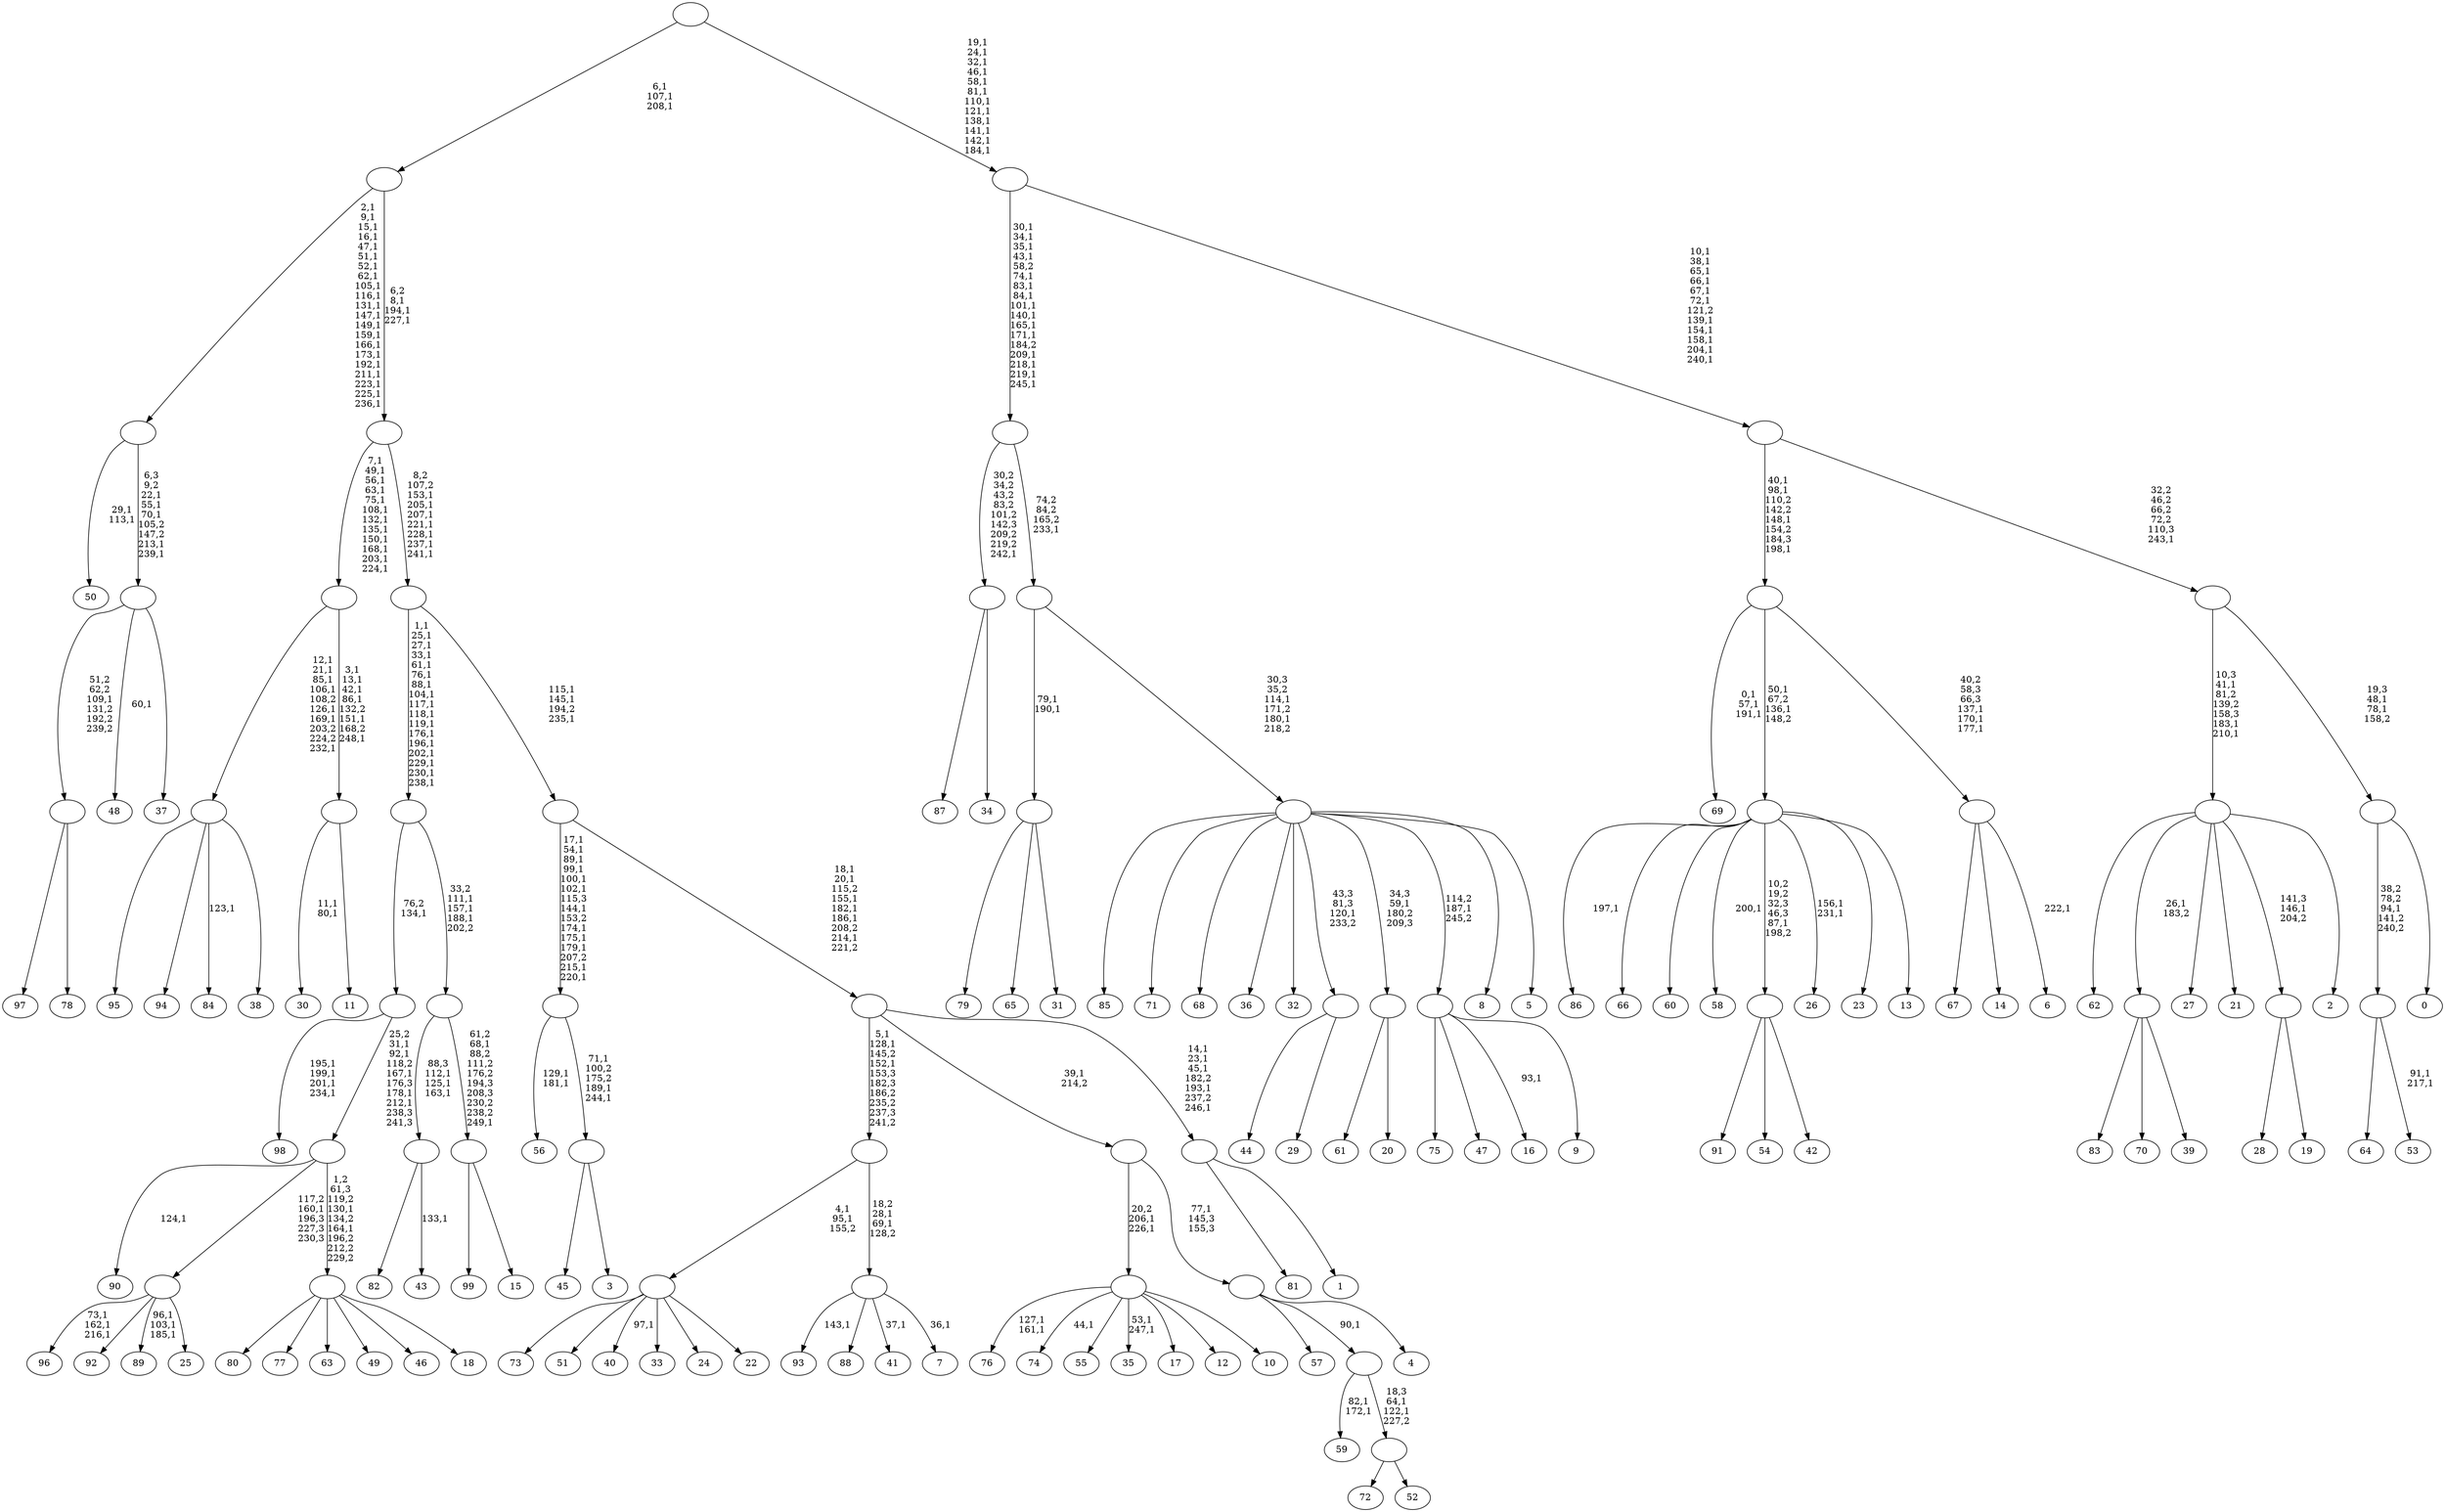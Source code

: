digraph T {
	350 [label="99"]
	349 [label="98"]
	344 [label="97"]
	343 [label="96"]
	339 [label="95"]
	338 [label="94"]
	337 [label="93"]
	335 [label="92"]
	334 [label="91"]
	333 [label="90"]
	331 [label="89"]
	327 [label="88"]
	326 [label="87"]
	325 [label="86"]
	323 [label="85"]
	322 [label="84"]
	320 [label="83"]
	319 [label="82"]
	318 [label="81"]
	317 [label="80"]
	316 [label="79"]
	315 [label="78"]
	314 [label=""]
	313 [label="77"]
	312 [label="76"]
	309 [label="75"]
	308 [label="74"]
	306 [label="73"]
	305 [label="72"]
	304 [label="71"]
	303 [label="70"]
	302 [label="69"]
	298 [label="68"]
	297 [label="67"]
	296 [label="66"]
	295 [label="65"]
	294 [label="64"]
	293 [label="63"]
	292 [label="62"]
	291 [label="61"]
	290 [label="60"]
	289 [label="59"]
	286 [label="58"]
	284 [label="57"]
	283 [label="56"]
	280 [label="55"]
	279 [label="54"]
	278 [label="53"]
	275 [label=""]
	274 [label="52"]
	273 [label=""]
	271 [label=""]
	270 [label="51"]
	269 [label="50"]
	266 [label="49"]
	265 [label="48"]
	263 [label="47"]
	262 [label="46"]
	261 [label="45"]
	260 [label="44"]
	259 [label="43"]
	257 [label=""]
	254 [label="42"]
	253 [label=""]
	252 [label="41"]
	250 [label="40"]
	248 [label="39"]
	247 [label=""]
	246 [label="38"]
	245 [label=""]
	238 [label="37"]
	237 [label=""]
	232 [label=""]
	211 [label="36"]
	210 [label="35"]
	207 [label="34"]
	206 [label=""]
	205 [label="33"]
	204 [label="32"]
	203 [label="31"]
	202 [label=""]
	200 [label="30"]
	197 [label="29"]
	196 [label=""]
	195 [label="28"]
	194 [label="27"]
	193 [label="26"]
	190 [label="25"]
	189 [label=""]
	188 [label="24"]
	187 [label="23"]
	186 [label="22"]
	185 [label=""]
	183 [label="21"]
	182 [label="20"]
	181 [label=""]
	180 [label="19"]
	179 [label=""]
	178 [label="18"]
	177 [label=""]
	175 [label=""]
	170 [label=""]
	169 [label="17"]
	168 [label="16"]
	166 [label="15"]
	165 [label=""]
	163 [label=""]
	160 [label=""]
	143 [label="14"]
	142 [label="13"]
	141 [label=""]
	139 [label="12"]
	138 [label="11"]
	137 [label=""]
	131 [label=""]
	119 [label="10"]
	118 [label=""]
	116 [label="9"]
	115 [label=""]
	114 [label="8"]
	113 [label="7"]
	111 [label=""]
	109 [label=""]
	106 [label="6"]
	104 [label=""]
	101 [label=""]
	97 [label="5"]
	96 [label=""]
	94 [label=""]
	93 [label=""]
	78 [label="4"]
	77 [label=""]
	76 [label=""]
	75 [label="3"]
	74 [label=""]
	71 [label=""]
	59 [label="2"]
	58 [label=""]
	55 [label="1"]
	54 [label=""]
	49 [label=""]
	43 [label=""]
	40 [label=""]
	33 [label=""]
	30 [label=""]
	27 [label="0"]
	26 [label=""]
	24 [label=""]
	23 [label=""]
	12 [label=""]
	0 [label=""]
	314 -> 344 [label=""]
	314 -> 315 [label=""]
	275 -> 278 [label="91,1\n217,1"]
	275 -> 294 [label=""]
	273 -> 305 [label=""]
	273 -> 274 [label=""]
	271 -> 273 [label="18,3\n64,1\n122,1\n227,2"]
	271 -> 289 [label="82,1\n172,1"]
	257 -> 259 [label="133,1"]
	257 -> 319 [label=""]
	253 -> 334 [label=""]
	253 -> 279 [label=""]
	253 -> 254 [label=""]
	247 -> 320 [label=""]
	247 -> 303 [label=""]
	247 -> 248 [label=""]
	245 -> 322 [label="123,1"]
	245 -> 339 [label=""]
	245 -> 338 [label=""]
	245 -> 246 [label=""]
	237 -> 265 [label="60,1"]
	237 -> 314 [label="51,2\n62,2\n109,1\n131,2\n192,2\n239,2"]
	237 -> 238 [label=""]
	232 -> 237 [label="6,3\n9,2\n22,1\n55,1\n70,1\n105,2\n147,2\n213,1\n239,1"]
	232 -> 269 [label="29,1\n113,1"]
	206 -> 326 [label=""]
	206 -> 207 [label=""]
	202 -> 316 [label=""]
	202 -> 295 [label=""]
	202 -> 203 [label=""]
	196 -> 260 [label=""]
	196 -> 197 [label=""]
	189 -> 331 [label="96,1\n103,1\n185,1"]
	189 -> 343 [label="73,1\n162,1\n216,1"]
	189 -> 335 [label=""]
	189 -> 190 [label=""]
	185 -> 250 [label="97,1"]
	185 -> 306 [label=""]
	185 -> 270 [label=""]
	185 -> 205 [label=""]
	185 -> 188 [label=""]
	185 -> 186 [label=""]
	181 -> 291 [label=""]
	181 -> 182 [label=""]
	179 -> 195 [label=""]
	179 -> 180 [label=""]
	177 -> 317 [label=""]
	177 -> 313 [label=""]
	177 -> 293 [label=""]
	177 -> 266 [label=""]
	177 -> 262 [label=""]
	177 -> 178 [label=""]
	175 -> 177 [label="1,2\n61,3\n119,2\n130,1\n134,2\n164,1\n196,2\n212,2\n229,2"]
	175 -> 333 [label="124,1"]
	175 -> 189 [label="117,2\n160,1\n196,3\n227,3\n230,3"]
	170 -> 175 [label="25,2\n31,1\n92,1\n118,2\n167,1\n176,3\n178,1\n212,1\n238,3\n241,3"]
	170 -> 349 [label="195,1\n199,1\n201,1\n234,1"]
	165 -> 350 [label=""]
	165 -> 166 [label=""]
	163 -> 165 [label="61,2\n68,1\n88,2\n111,2\n176,2\n194,3\n208,3\n230,2\n238,2\n249,1"]
	163 -> 257 [label="88,3\n112,1\n125,1\n163,1"]
	160 -> 163 [label="33,2\n111,1\n157,1\n188,1\n202,2"]
	160 -> 170 [label="76,2\n134,1"]
	141 -> 193 [label="156,1\n231,1"]
	141 -> 286 [label="200,1"]
	141 -> 325 [label="197,1"]
	141 -> 296 [label=""]
	141 -> 290 [label=""]
	141 -> 253 [label="10,2\n19,2\n32,3\n46,3\n87,1\n198,2"]
	141 -> 187 [label=""]
	141 -> 142 [label=""]
	137 -> 200 [label="11,1\n80,1"]
	137 -> 138 [label=""]
	131 -> 137 [label="3,1\n13,1\n42,1\n86,1\n132,2\n151,1\n168,2\n248,1"]
	131 -> 245 [label="12,1\n21,1\n85,1\n106,1\n108,2\n126,1\n169,1\n203,2\n224,2\n232,1"]
	118 -> 210 [label="53,1\n247,1"]
	118 -> 308 [label="44,1"]
	118 -> 312 [label="127,1\n161,1"]
	118 -> 280 [label=""]
	118 -> 169 [label=""]
	118 -> 139 [label=""]
	118 -> 119 [label=""]
	115 -> 168 [label="93,1"]
	115 -> 309 [label=""]
	115 -> 263 [label=""]
	115 -> 116 [label=""]
	111 -> 113 [label="36,1"]
	111 -> 252 [label="37,1"]
	111 -> 337 [label="143,1"]
	111 -> 327 [label=""]
	109 -> 111 [label="18,2\n28,1\n69,1\n128,2"]
	109 -> 185 [label="4,1\n95,1\n155,2"]
	104 -> 106 [label="222,1"]
	104 -> 297 [label=""]
	104 -> 143 [label=""]
	101 -> 104 [label="40,2\n58,3\n66,3\n137,1\n170,1\n177,1"]
	101 -> 141 [label="50,1\n67,2\n136,1\n148,2"]
	101 -> 302 [label="0,1\n57,1\n191,1"]
	96 -> 323 [label=""]
	96 -> 304 [label=""]
	96 -> 298 [label=""]
	96 -> 211 [label=""]
	96 -> 204 [label=""]
	96 -> 196 [label="43,3\n81,3\n120,1\n233,2"]
	96 -> 181 [label="34,3\n59,1\n180,2\n209,3"]
	96 -> 115 [label="114,2\n187,1\n245,2"]
	96 -> 114 [label=""]
	96 -> 97 [label=""]
	94 -> 96 [label="30,3\n35,2\n114,1\n171,2\n180,1\n218,2"]
	94 -> 202 [label="79,1\n190,1"]
	93 -> 206 [label="30,2\n34,2\n43,2\n83,2\n101,2\n142,3\n209,2\n219,2\n242,1"]
	93 -> 94 [label="74,2\n84,2\n165,2\n233,1"]
	77 -> 284 [label=""]
	77 -> 271 [label="90,1"]
	77 -> 78 [label=""]
	76 -> 118 [label="20,2\n206,1\n226,1"]
	76 -> 77 [label="77,1\n145,3\n155,3"]
	74 -> 261 [label=""]
	74 -> 75 [label=""]
	71 -> 74 [label="71,1\n100,2\n175,2\n189,1\n244,1"]
	71 -> 283 [label="129,1\n181,1"]
	58 -> 292 [label=""]
	58 -> 247 [label="26,1\n183,2"]
	58 -> 194 [label=""]
	58 -> 183 [label=""]
	58 -> 179 [label="141,3\n146,1\n204,2"]
	58 -> 59 [label=""]
	54 -> 318 [label=""]
	54 -> 55 [label=""]
	49 -> 54 [label="14,1\n23,1\n45,1\n182,2\n193,1\n237,2\n246,1"]
	49 -> 109 [label="5,1\n128,1\n145,2\n152,1\n153,3\n182,3\n186,2\n235,2\n237,3\n241,2"]
	49 -> 76 [label="39,1\n214,2"]
	43 -> 49 [label="18,1\n20,1\n115,2\n155,1\n182,1\n186,1\n208,2\n214,1\n221,2"]
	43 -> 71 [label="17,1\n54,1\n89,1\n99,1\n100,1\n102,1\n115,3\n144,1\n153,2\n174,1\n175,1\n179,1\n207,2\n215,1\n220,1"]
	40 -> 43 [label="115,1\n145,1\n194,2\n235,1"]
	40 -> 160 [label="1,1\n25,1\n27,1\n33,1\n61,1\n76,1\n88,1\n104,1\n117,1\n118,1\n119,1\n176,1\n196,1\n202,1\n229,1\n230,1\n238,1"]
	33 -> 40 [label="8,2\n107,2\n153,1\n205,1\n207,1\n221,1\n228,1\n237,1\n241,1"]
	33 -> 131 [label="7,1\n49,1\n56,1\n63,1\n75,1\n108,1\n132,1\n135,1\n150,1\n168,1\n203,1\n224,1"]
	30 -> 33 [label="6,2\n8,1\n194,1\n227,1"]
	30 -> 232 [label="2,1\n9,1\n15,1\n16,1\n47,1\n51,1\n52,1\n62,1\n105,1\n116,1\n131,1\n147,1\n149,1\n159,1\n166,1\n173,1\n192,1\n211,1\n223,1\n225,1\n236,1"]
	26 -> 275 [label="38,2\n78,2\n94,1\n141,2\n240,2"]
	26 -> 27 [label=""]
	24 -> 26 [label="19,3\n48,1\n78,1\n158,2"]
	24 -> 58 [label="10,3\n41,1\n81,2\n139,2\n158,3\n183,1\n210,1"]
	23 -> 101 [label="40,1\n98,1\n110,2\n142,2\n148,1\n154,2\n184,3\n198,1"]
	23 -> 24 [label="32,2\n46,2\n66,2\n72,2\n110,3\n243,1"]
	12 -> 23 [label="10,1\n38,1\n65,1\n66,1\n67,1\n72,1\n121,2\n139,1\n154,1\n158,1\n204,1\n240,1"]
	12 -> 93 [label="30,1\n34,1\n35,1\n43,1\n58,2\n74,1\n83,1\n84,1\n101,1\n140,1\n165,1\n171,1\n184,2\n209,1\n218,1\n219,1\n245,1"]
	0 -> 12 [label="19,1\n24,1\n32,1\n46,1\n58,1\n81,1\n110,1\n121,1\n138,1\n141,1\n142,1\n184,1"]
	0 -> 30 [label="6,1\n107,1\n208,1"]
}
